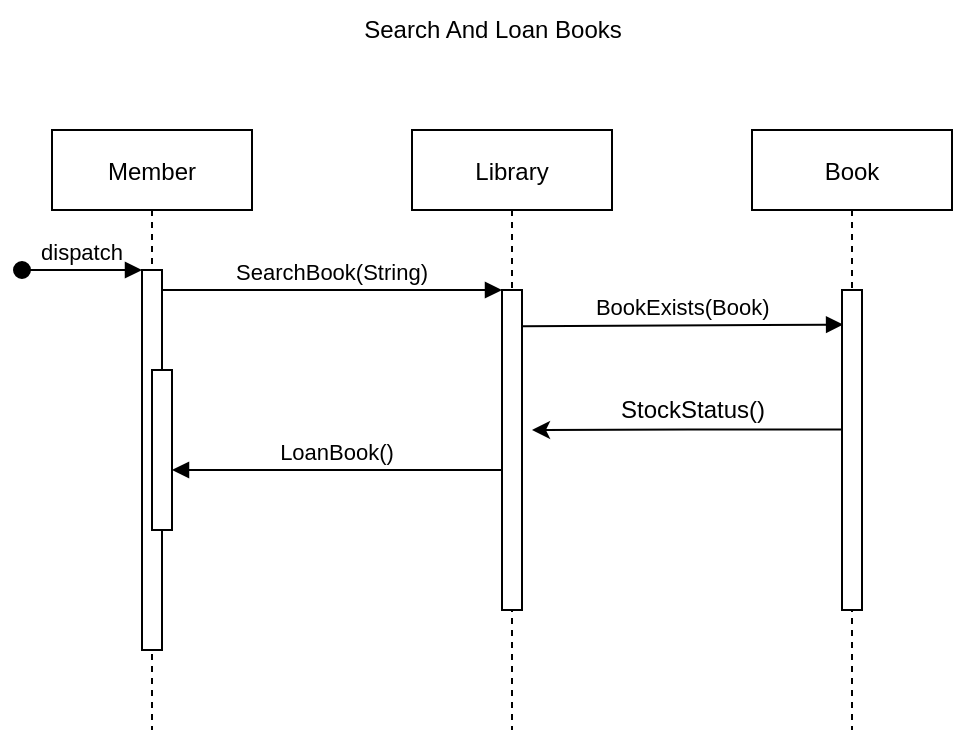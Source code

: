 <mxfile version="20.2.8" type="device"><diagram id="kgpKYQtTHZ0yAKxKKP6v" name="Page-1"><mxGraphModel dx="981" dy="513" grid="1" gridSize="10" guides="1" tooltips="1" connect="1" arrows="1" fold="1" page="1" pageScale="1" pageWidth="850" pageHeight="1100" math="0" shadow="0"><root><mxCell id="0"/><mxCell id="1" parent="0"/><mxCell id="3nuBFxr9cyL0pnOWT2aG-1" value="Member" style="shape=umlLifeline;perimeter=lifelinePerimeter;container=1;collapsible=0;recursiveResize=0;rounded=0;shadow=0;strokeWidth=1;" parent="1" vertex="1"><mxGeometry x="120" y="80" width="100" height="300" as="geometry"/></mxCell><mxCell id="3nuBFxr9cyL0pnOWT2aG-2" value="" style="points=[];perimeter=orthogonalPerimeter;rounded=0;shadow=0;strokeWidth=1;" parent="3nuBFxr9cyL0pnOWT2aG-1" vertex="1"><mxGeometry x="45" y="70" width="10" height="190" as="geometry"/></mxCell><mxCell id="3nuBFxr9cyL0pnOWT2aG-3" value="dispatch" style="verticalAlign=bottom;startArrow=oval;endArrow=block;startSize=8;shadow=0;strokeWidth=1;" parent="3nuBFxr9cyL0pnOWT2aG-1" target="3nuBFxr9cyL0pnOWT2aG-2" edge="1"><mxGeometry relative="1" as="geometry"><mxPoint x="-15" y="70" as="sourcePoint"/></mxGeometry></mxCell><mxCell id="3nuBFxr9cyL0pnOWT2aG-4" value="" style="points=[];perimeter=orthogonalPerimeter;rounded=0;shadow=0;strokeWidth=1;" parent="3nuBFxr9cyL0pnOWT2aG-1" vertex="1"><mxGeometry x="50" y="120" width="10" height="80" as="geometry"/></mxCell><mxCell id="3nuBFxr9cyL0pnOWT2aG-5" value="Library" style="shape=umlLifeline;perimeter=lifelinePerimeter;container=1;collapsible=0;recursiveResize=0;rounded=0;shadow=0;strokeWidth=1;" parent="1" vertex="1"><mxGeometry x="300" y="80" width="100" height="300" as="geometry"/></mxCell><mxCell id="3nuBFxr9cyL0pnOWT2aG-6" value="" style="points=[];perimeter=orthogonalPerimeter;rounded=0;shadow=0;strokeWidth=1;" parent="3nuBFxr9cyL0pnOWT2aG-5" vertex="1"><mxGeometry x="45" y="80" width="10" height="160" as="geometry"/></mxCell><mxCell id="3nuBFxr9cyL0pnOWT2aG-8" value="SearchBook(String)" style="verticalAlign=bottom;endArrow=block;entryX=0;entryY=0;shadow=0;strokeWidth=1;" parent="1" source="3nuBFxr9cyL0pnOWT2aG-2" target="3nuBFxr9cyL0pnOWT2aG-6" edge="1"><mxGeometry relative="1" as="geometry"><mxPoint x="275" y="160" as="sourcePoint"/></mxGeometry></mxCell><mxCell id="3nuBFxr9cyL0pnOWT2aG-9" value="LoanBook()" style="verticalAlign=bottom;endArrow=block;shadow=0;strokeWidth=1;" parent="1" source="3nuBFxr9cyL0pnOWT2aG-6" edge="1"><mxGeometry relative="1" as="geometry"><mxPoint x="240" y="200" as="sourcePoint"/><mxPoint x="180" y="250" as="targetPoint"/><Array as="points"><mxPoint x="320" y="250"/></Array></mxGeometry></mxCell><mxCell id="JFa4wBsaHOZqJIE5hJR4-1" value="Book" style="shape=umlLifeline;perimeter=lifelinePerimeter;container=1;collapsible=0;recursiveResize=0;rounded=0;shadow=0;strokeWidth=1;" vertex="1" parent="1"><mxGeometry x="470" y="80" width="100" height="300" as="geometry"/></mxCell><mxCell id="JFa4wBsaHOZqJIE5hJR4-2" value="" style="points=[];perimeter=orthogonalPerimeter;rounded=0;shadow=0;strokeWidth=1;" vertex="1" parent="JFa4wBsaHOZqJIE5hJR4-1"><mxGeometry x="45" y="80" width="10" height="160" as="geometry"/></mxCell><mxCell id="JFa4wBsaHOZqJIE5hJR4-4" value="BookExists(Book)" style="verticalAlign=bottom;endArrow=block;shadow=0;strokeWidth=1;exitX=0.986;exitY=0.113;exitDx=0;exitDy=0;exitPerimeter=0;entryX=0.055;entryY=0.108;entryDx=0;entryDy=0;entryPerimeter=0;" edge="1" parent="1" source="3nuBFxr9cyL0pnOWT2aG-6" target="JFa4wBsaHOZqJIE5hJR4-2"><mxGeometry relative="1" as="geometry"><mxPoint x="358" y="180" as="sourcePoint"/><mxPoint x="516" y="180" as="targetPoint"/></mxGeometry></mxCell><mxCell id="JFa4wBsaHOZqJIE5hJR4-5" style="edgeStyle=orthogonalEdgeStyle;rounded=0;orthogonalLoop=1;jettySize=auto;html=1;exitX=-0.014;exitY=0.436;exitDx=0;exitDy=0;exitPerimeter=0;" edge="1" parent="1" source="JFa4wBsaHOZqJIE5hJR4-2"><mxGeometry relative="1" as="geometry"><mxPoint x="510" y="230" as="sourcePoint"/><mxPoint x="360" y="230" as="targetPoint"/></mxGeometry></mxCell><mxCell id="JFa4wBsaHOZqJIE5hJR4-7" value="StockStatus()" style="text;html=1;align=center;verticalAlign=middle;resizable=0;points=[];autosize=1;strokeColor=none;fillColor=none;" vertex="1" parent="1"><mxGeometry x="390" y="205" width="100" height="30" as="geometry"/></mxCell><mxCell id="JFa4wBsaHOZqJIE5hJR4-8" value="Search And Loan Books" style="text;html=1;align=center;verticalAlign=middle;resizable=0;points=[];autosize=1;strokeColor=none;fillColor=none;" vertex="1" parent="1"><mxGeometry x="260" y="15" width="160" height="30" as="geometry"/></mxCell></root></mxGraphModel></diagram></mxfile>